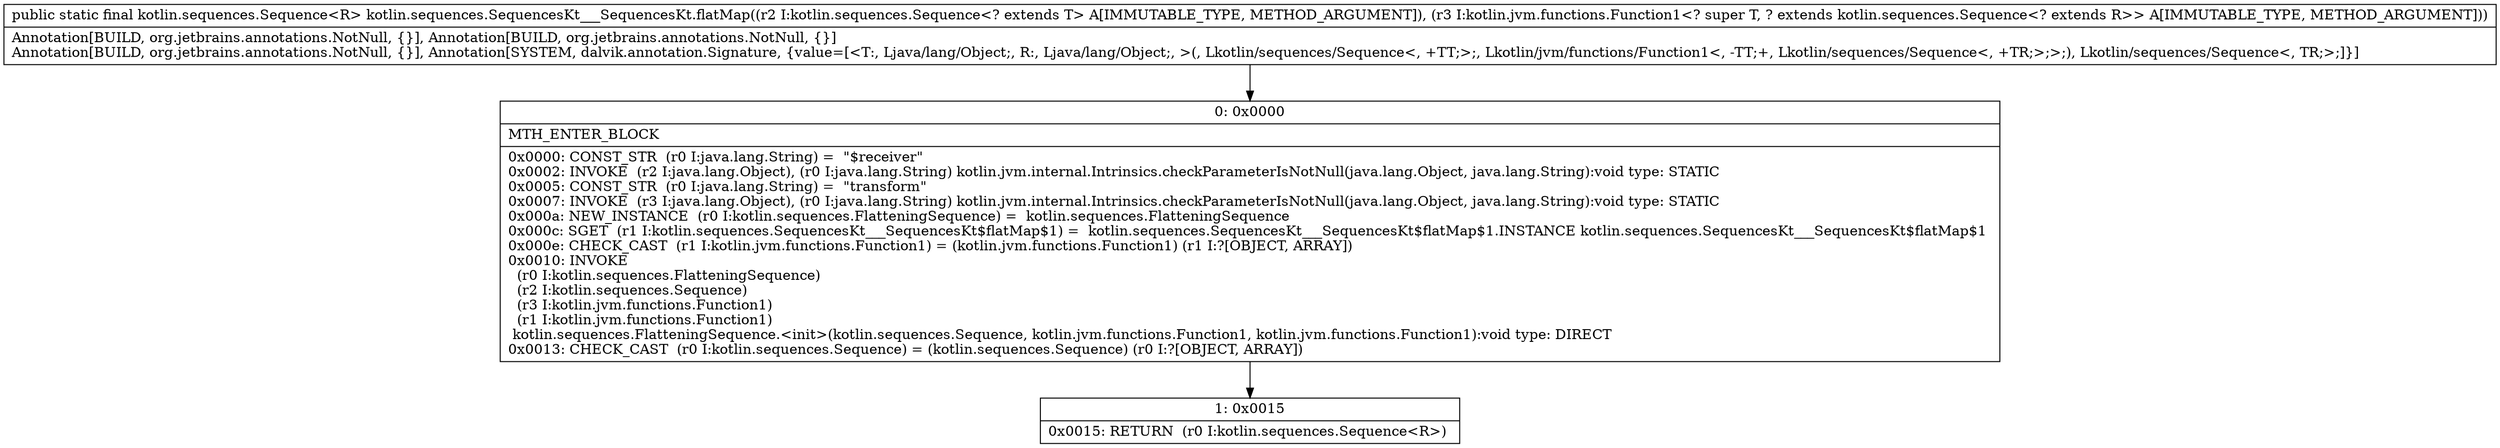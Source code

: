 digraph "CFG forkotlin.sequences.SequencesKt___SequencesKt.flatMap(Lkotlin\/sequences\/Sequence;Lkotlin\/jvm\/functions\/Function1;)Lkotlin\/sequences\/Sequence;" {
Node_0 [shape=record,label="{0\:\ 0x0000|MTH_ENTER_BLOCK\l|0x0000: CONST_STR  (r0 I:java.lang.String) =  \"$receiver\" \l0x0002: INVOKE  (r2 I:java.lang.Object), (r0 I:java.lang.String) kotlin.jvm.internal.Intrinsics.checkParameterIsNotNull(java.lang.Object, java.lang.String):void type: STATIC \l0x0005: CONST_STR  (r0 I:java.lang.String) =  \"transform\" \l0x0007: INVOKE  (r3 I:java.lang.Object), (r0 I:java.lang.String) kotlin.jvm.internal.Intrinsics.checkParameterIsNotNull(java.lang.Object, java.lang.String):void type: STATIC \l0x000a: NEW_INSTANCE  (r0 I:kotlin.sequences.FlatteningSequence) =  kotlin.sequences.FlatteningSequence \l0x000c: SGET  (r1 I:kotlin.sequences.SequencesKt___SequencesKt$flatMap$1) =  kotlin.sequences.SequencesKt___SequencesKt$flatMap$1.INSTANCE kotlin.sequences.SequencesKt___SequencesKt$flatMap$1 \l0x000e: CHECK_CAST  (r1 I:kotlin.jvm.functions.Function1) = (kotlin.jvm.functions.Function1) (r1 I:?[OBJECT, ARRAY]) \l0x0010: INVOKE  \l  (r0 I:kotlin.sequences.FlatteningSequence)\l  (r2 I:kotlin.sequences.Sequence)\l  (r3 I:kotlin.jvm.functions.Function1)\l  (r1 I:kotlin.jvm.functions.Function1)\l kotlin.sequences.FlatteningSequence.\<init\>(kotlin.sequences.Sequence, kotlin.jvm.functions.Function1, kotlin.jvm.functions.Function1):void type: DIRECT \l0x0013: CHECK_CAST  (r0 I:kotlin.sequences.Sequence) = (kotlin.sequences.Sequence) (r0 I:?[OBJECT, ARRAY]) \l}"];
Node_1 [shape=record,label="{1\:\ 0x0015|0x0015: RETURN  (r0 I:kotlin.sequences.Sequence\<R\>) \l}"];
MethodNode[shape=record,label="{public static final kotlin.sequences.Sequence\<R\> kotlin.sequences.SequencesKt___SequencesKt.flatMap((r2 I:kotlin.sequences.Sequence\<? extends T\> A[IMMUTABLE_TYPE, METHOD_ARGUMENT]), (r3 I:kotlin.jvm.functions.Function1\<? super T, ? extends kotlin.sequences.Sequence\<? extends R\>\> A[IMMUTABLE_TYPE, METHOD_ARGUMENT]))  | Annotation[BUILD, org.jetbrains.annotations.NotNull, \{\}], Annotation[BUILD, org.jetbrains.annotations.NotNull, \{\}]\lAnnotation[BUILD, org.jetbrains.annotations.NotNull, \{\}], Annotation[SYSTEM, dalvik.annotation.Signature, \{value=[\<T:, Ljava\/lang\/Object;, R:, Ljava\/lang\/Object;, \>(, Lkotlin\/sequences\/Sequence\<, +TT;\>;, Lkotlin\/jvm\/functions\/Function1\<, \-TT;+, Lkotlin\/sequences\/Sequence\<, +TR;\>;\>;), Lkotlin\/sequences\/Sequence\<, TR;\>;]\}]\l}"];
MethodNode -> Node_0;
Node_0 -> Node_1;
}

